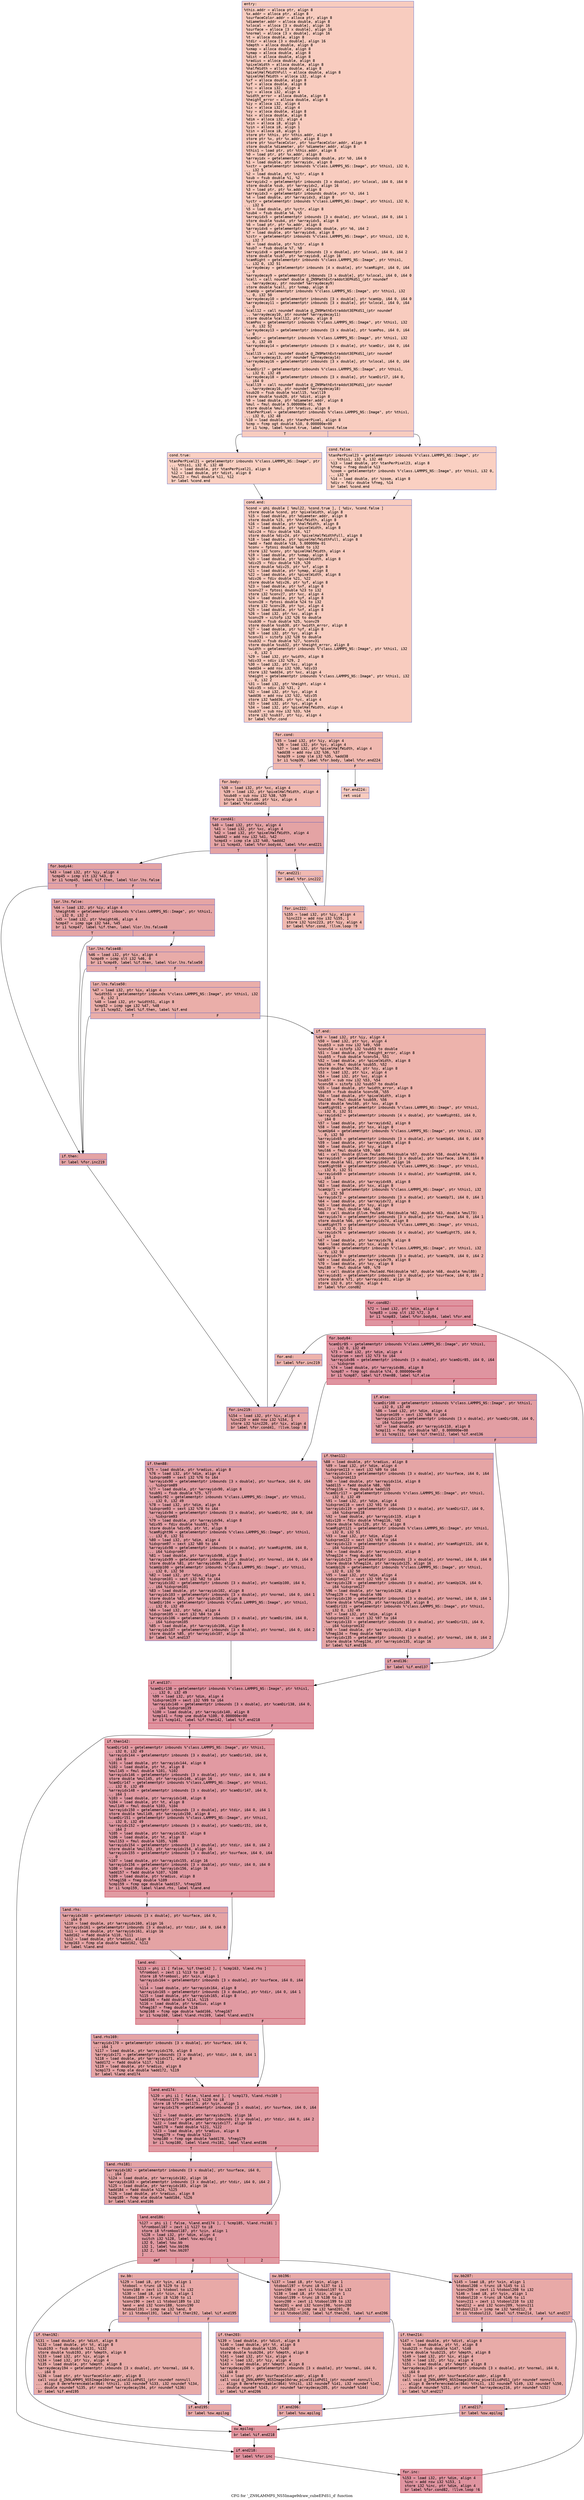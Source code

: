 digraph "CFG for '_ZN9LAMMPS_NS5Image9draw_cubeEPdS1_d' function" {
	label="CFG for '_ZN9LAMMPS_NS5Image9draw_cubeEPdS1_d' function";

	Node0x55d9531df040 [shape=record,color="#3d50c3ff", style=filled, fillcolor="#f08b6e70" fontname="Courier",label="{entry:\l|  %this.addr = alloca ptr, align 8\l  %x.addr = alloca ptr, align 8\l  %surfaceColor.addr = alloca ptr, align 8\l  %diameter.addr = alloca double, align 8\l  %xlocal = alloca [3 x double], align 16\l  %surface = alloca [3 x double], align 16\l  %normal = alloca [3 x double], align 16\l  %t = alloca double, align 8\l  %tdir = alloca [3 x double], align 16\l  %depth = alloca double, align 8\l  %xmap = alloca double, align 8\l  %ymap = alloca double, align 8\l  %dist = alloca double, align 8\l  %radius = alloca double, align 8\l  %pixelWidth = alloca double, align 8\l  %halfWidth = alloca double, align 8\l  %pixelHalfWidthFull = alloca double, align 8\l  %pixelHalfWidth = alloca i32, align 4\l  %xf = alloca double, align 8\l  %yf = alloca double, align 8\l  %xc = alloca i32, align 4\l  %yc = alloca i32, align 4\l  %width_error = alloca double, align 8\l  %height_error = alloca double, align 8\l  %iy = alloca i32, align 4\l  %ix = alloca i32, align 4\l  %sy = alloca double, align 8\l  %sx = alloca double, align 8\l  %dim = alloca i32, align 4\l  %xin = alloca i8, align 1\l  %yin = alloca i8, align 1\l  %zin = alloca i8, align 1\l  store ptr %this, ptr %this.addr, align 8\l  store ptr %x, ptr %x.addr, align 8\l  store ptr %surfaceColor, ptr %surfaceColor.addr, align 8\l  store double %diameter, ptr %diameter.addr, align 8\l  %this1 = load ptr, ptr %this.addr, align 8\l  %0 = load ptr, ptr %x.addr, align 8\l  %arrayidx = getelementptr inbounds double, ptr %0, i64 0\l  %1 = load double, ptr %arrayidx, align 8\l  %xctr = getelementptr inbounds %\"class.LAMMPS_NS::Image\", ptr %this1, i32 0,\l... i32 5\l  %2 = load double, ptr %xctr, align 8\l  %sub = fsub double %1, %2\l  %arrayidx2 = getelementptr inbounds [3 x double], ptr %xlocal, i64 0, i64 0\l  store double %sub, ptr %arrayidx2, align 16\l  %3 = load ptr, ptr %x.addr, align 8\l  %arrayidx3 = getelementptr inbounds double, ptr %3, i64 1\l  %4 = load double, ptr %arrayidx3, align 8\l  %yctr = getelementptr inbounds %\"class.LAMMPS_NS::Image\", ptr %this1, i32 0,\l... i32 6\l  %5 = load double, ptr %yctr, align 8\l  %sub4 = fsub double %4, %5\l  %arrayidx5 = getelementptr inbounds [3 x double], ptr %xlocal, i64 0, i64 1\l  store double %sub4, ptr %arrayidx5, align 8\l  %6 = load ptr, ptr %x.addr, align 8\l  %arrayidx6 = getelementptr inbounds double, ptr %6, i64 2\l  %7 = load double, ptr %arrayidx6, align 8\l  %zctr = getelementptr inbounds %\"class.LAMMPS_NS::Image\", ptr %this1, i32 0,\l... i32 7\l  %8 = load double, ptr %zctr, align 8\l  %sub7 = fsub double %7, %8\l  %arrayidx8 = getelementptr inbounds [3 x double], ptr %xlocal, i64 0, i64 2\l  store double %sub7, ptr %arrayidx8, align 16\l  %camRight = getelementptr inbounds %\"class.LAMMPS_NS::Image\", ptr %this1,\l... i32 0, i32 51\l  %arraydecay = getelementptr inbounds [4 x double], ptr %camRight, i64 0, i64\l... 0\l  %arraydecay9 = getelementptr inbounds [3 x double], ptr %xlocal, i64 0, i64 0\l  %call = call noundef double @_ZN9MathExtra4dot3EPKdS1_(ptr noundef\l... %arraydecay, ptr noundef %arraydecay9)\l  store double %call, ptr %xmap, align 8\l  %camUp = getelementptr inbounds %\"class.LAMMPS_NS::Image\", ptr %this1, i32\l... 0, i32 50\l  %arraydecay10 = getelementptr inbounds [3 x double], ptr %camUp, i64 0, i64 0\l  %arraydecay11 = getelementptr inbounds [3 x double], ptr %xlocal, i64 0, i64\l... 0\l  %call12 = call noundef double @_ZN9MathExtra4dot3EPKdS1_(ptr noundef\l... %arraydecay10, ptr noundef %arraydecay11)\l  store double %call12, ptr %ymap, align 8\l  %camPos = getelementptr inbounds %\"class.LAMMPS_NS::Image\", ptr %this1, i32\l... 0, i32 52\l  %arraydecay13 = getelementptr inbounds [3 x double], ptr %camPos, i64 0, i64\l... 0\l  %camDir = getelementptr inbounds %\"class.LAMMPS_NS::Image\", ptr %this1, i32\l... 0, i32 49\l  %arraydecay14 = getelementptr inbounds [3 x double], ptr %camDir, i64 0, i64\l... 0\l  %call15 = call noundef double @_ZN9MathExtra4dot3EPKdS1_(ptr noundef\l... %arraydecay13, ptr noundef %arraydecay14)\l  %arraydecay16 = getelementptr inbounds [3 x double], ptr %xlocal, i64 0, i64\l... 0\l  %camDir17 = getelementptr inbounds %\"class.LAMMPS_NS::Image\", ptr %this1,\l... i32 0, i32 49\l  %arraydecay18 = getelementptr inbounds [3 x double], ptr %camDir17, i64 0,\l... i64 0\l  %call19 = call noundef double @_ZN9MathExtra4dot3EPKdS1_(ptr noundef\l... %arraydecay16, ptr noundef %arraydecay18)\l  %sub20 = fsub double %call15, %call19\l  store double %sub20, ptr %dist, align 8\l  %9 = load double, ptr %diameter.addr, align 8\l  %mul = fmul double 5.000000e-01, %9\l  store double %mul, ptr %radius, align 8\l  %tanPerPixel = getelementptr inbounds %\"class.LAMMPS_NS::Image\", ptr %this1,\l... i32 0, i32 48\l  %10 = load double, ptr %tanPerPixel, align 8\l  %cmp = fcmp ogt double %10, 0.000000e+00\l  br i1 %cmp, label %cond.true, label %cond.false\l|{<s0>T|<s1>F}}"];
	Node0x55d9531df040:s0 -> Node0x55d9531e8320[tooltip="entry -> cond.true\nProbability 50.00%" ];
	Node0x55d9531df040:s1 -> Node0x55d9531e8370[tooltip="entry -> cond.false\nProbability 50.00%" ];
	Node0x55d9531e8320 [shape=record,color="#3d50c3ff", style=filled, fillcolor="#f3947570" fontname="Courier",label="{cond.true:\l|  %tanPerPixel21 = getelementptr inbounds %\"class.LAMMPS_NS::Image\", ptr\l... %this1, i32 0, i32 48\l  %11 = load double, ptr %tanPerPixel21, align 8\l  %12 = load double, ptr %dist, align 8\l  %mul22 = fmul double %11, %12\l  br label %cond.end\l}"];
	Node0x55d9531e8320 -> Node0x55d9531e8710[tooltip="cond.true -> cond.end\nProbability 100.00%" ];
	Node0x55d9531e8370 [shape=record,color="#3d50c3ff", style=filled, fillcolor="#f3947570" fontname="Courier",label="{cond.false:\l|  %tanPerPixel23 = getelementptr inbounds %\"class.LAMMPS_NS::Image\", ptr\l... %this1, i32 0, i32 48\l  %13 = load double, ptr %tanPerPixel23, align 8\l  %fneg = fneg double %13\l  %zoom = getelementptr inbounds %\"class.LAMMPS_NS::Image\", ptr %this1, i32 0,\l... i32 9\l  %14 = load double, ptr %zoom, align 8\l  %div = fdiv double %fneg, %14\l  br label %cond.end\l}"];
	Node0x55d9531e8370 -> Node0x55d9531e8710[tooltip="cond.false -> cond.end\nProbability 100.00%" ];
	Node0x55d9531e8710 [shape=record,color="#3d50c3ff", style=filled, fillcolor="#f08b6e70" fontname="Courier",label="{cond.end:\l|  %cond = phi double [ %mul22, %cond.true ], [ %div, %cond.false ]\l  store double %cond, ptr %pixelWidth, align 8\l  %15 = load double, ptr %diameter.addr, align 8\l  store double %15, ptr %halfWidth, align 8\l  %16 = load double, ptr %halfWidth, align 8\l  %17 = load double, ptr %pixelWidth, align 8\l  %div24 = fdiv double %16, %17\l  store double %div24, ptr %pixelHalfWidthFull, align 8\l  %18 = load double, ptr %pixelHalfWidthFull, align 8\l  %add = fadd double %18, 5.000000e-01\l  %conv = fptosi double %add to i32\l  store i32 %conv, ptr %pixelHalfWidth, align 4\l  %19 = load double, ptr %xmap, align 8\l  %20 = load double, ptr %pixelWidth, align 8\l  %div25 = fdiv double %19, %20\l  store double %div25, ptr %xf, align 8\l  %21 = load double, ptr %ymap, align 8\l  %22 = load double, ptr %pixelWidth, align 8\l  %div26 = fdiv double %21, %22\l  store double %div26, ptr %yf, align 8\l  %23 = load double, ptr %xf, align 8\l  %conv27 = fptosi double %23 to i32\l  store i32 %conv27, ptr %xc, align 4\l  %24 = load double, ptr %yf, align 8\l  %conv28 = fptosi double %24 to i32\l  store i32 %conv28, ptr %yc, align 4\l  %25 = load double, ptr %xf, align 8\l  %26 = load i32, ptr %xc, align 4\l  %conv29 = sitofp i32 %26 to double\l  %sub30 = fsub double %25, %conv29\l  store double %sub30, ptr %width_error, align 8\l  %27 = load double, ptr %yf, align 8\l  %28 = load i32, ptr %yc, align 4\l  %conv31 = sitofp i32 %28 to double\l  %sub32 = fsub double %27, %conv31\l  store double %sub32, ptr %height_error, align 8\l  %width = getelementptr inbounds %\"class.LAMMPS_NS::Image\", ptr %this1, i32\l... 0, i32 1\l  %29 = load i32, ptr %width, align 8\l  %div33 = sdiv i32 %29, 2\l  %30 = load i32, ptr %xc, align 4\l  %add34 = add nsw i32 %30, %div33\l  store i32 %add34, ptr %xc, align 4\l  %height = getelementptr inbounds %\"class.LAMMPS_NS::Image\", ptr %this1, i32\l... 0, i32 2\l  %31 = load i32, ptr %height, align 4\l  %div35 = sdiv i32 %31, 2\l  %32 = load i32, ptr %yc, align 4\l  %add36 = add nsw i32 %32, %div35\l  store i32 %add36, ptr %yc, align 4\l  %33 = load i32, ptr %yc, align 4\l  %34 = load i32, ptr %pixelHalfWidth, align 4\l  %sub37 = sub nsw i32 %33, %34\l  store i32 %sub37, ptr %iy, align 4\l  br label %for.cond\l}"];
	Node0x55d9531e8710 -> Node0x55d9531e6b00[tooltip="cond.end -> for.cond\nProbability 100.00%" ];
	Node0x55d9531e6b00 [shape=record,color="#3d50c3ff", style=filled, fillcolor="#de614d70" fontname="Courier",label="{for.cond:\l|  %35 = load i32, ptr %iy, align 4\l  %36 = load i32, ptr %yc, align 4\l  %37 = load i32, ptr %pixelHalfWidth, align 4\l  %add38 = add nsw i32 %36, %37\l  %cmp39 = icmp sle i32 %35, %add38\l  br i1 %cmp39, label %for.body, label %for.end224\l|{<s0>T|<s1>F}}"];
	Node0x55d9531e6b00:s0 -> Node0x55d9531eb4e0[tooltip="for.cond -> for.body\nProbability 96.88%" ];
	Node0x55d9531e6b00:s1 -> Node0x55d9531eb530[tooltip="for.cond -> for.end224\nProbability 3.12%" ];
	Node0x55d9531eb4e0 [shape=record,color="#3d50c3ff", style=filled, fillcolor="#de614d70" fontname="Courier",label="{for.body:\l|  %38 = load i32, ptr %xc, align 4\l  %39 = load i32, ptr %pixelHalfWidth, align 4\l  %sub40 = sub nsw i32 %38, %39\l  store i32 %sub40, ptr %ix, align 4\l  br label %for.cond41\l}"];
	Node0x55d9531eb4e0 -> Node0x55d9531eb8b0[tooltip="for.body -> for.cond41\nProbability 100.00%" ];
	Node0x55d9531eb8b0 [shape=record,color="#3d50c3ff", style=filled, fillcolor="#c32e3170" fontname="Courier",label="{for.cond41:\l|  %40 = load i32, ptr %ix, align 4\l  %41 = load i32, ptr %xc, align 4\l  %42 = load i32, ptr %pixelHalfWidth, align 4\l  %add42 = add nsw i32 %41, %42\l  %cmp43 = icmp sle i32 %40, %add42\l  br i1 %cmp43, label %for.body44, label %for.end221\l|{<s0>T|<s1>F}}"];
	Node0x55d9531eb8b0:s0 -> Node0x55d9531ebc80[tooltip="for.cond41 -> for.body44\nProbability 96.88%" ];
	Node0x55d9531eb8b0:s1 -> Node0x55d9531ebd00[tooltip="for.cond41 -> for.end221\nProbability 3.12%" ];
	Node0x55d9531ebc80 [shape=record,color="#3d50c3ff", style=filled, fillcolor="#c32e3170" fontname="Courier",label="{for.body44:\l|  %43 = load i32, ptr %iy, align 4\l  %cmp45 = icmp slt i32 %43, 0\l  br i1 %cmp45, label %if.then, label %lor.lhs.false\l|{<s0>T|<s1>F}}"];
	Node0x55d9531ebc80:s0 -> Node0x55d9531ebf60[tooltip="for.body44 -> if.then\nProbability 37.50%" ];
	Node0x55d9531ebc80:s1 -> Node0x55d9531ebfd0[tooltip="for.body44 -> lor.lhs.false\nProbability 62.50%" ];
	Node0x55d9531ebfd0 [shape=record,color="#3d50c3ff", style=filled, fillcolor="#c5333470" fontname="Courier",label="{lor.lhs.false:\l|  %44 = load i32, ptr %iy, align 4\l  %height46 = getelementptr inbounds %\"class.LAMMPS_NS::Image\", ptr %this1,\l... i32 0, i32 2\l  %45 = load i32, ptr %height46, align 4\l  %cmp47 = icmp sge i32 %44, %45\l  br i1 %cmp47, label %if.then, label %lor.lhs.false48\l|{<s0>T|<s1>F}}"];
	Node0x55d9531ebfd0:s0 -> Node0x55d9531ebf60[tooltip="lor.lhs.false -> if.then\nProbability 50.00%" ];
	Node0x55d9531ebfd0:s1 -> Node0x55d9531ec3a0[tooltip="lor.lhs.false -> lor.lhs.false48\nProbability 50.00%" ];
	Node0x55d9531ec3a0 [shape=record,color="#3d50c3ff", style=filled, fillcolor="#cc403a70" fontname="Courier",label="{lor.lhs.false48:\l|  %46 = load i32, ptr %ix, align 4\l  %cmp49 = icmp slt i32 %46, 0\l  br i1 %cmp49, label %if.then, label %lor.lhs.false50\l|{<s0>T|<s1>F}}"];
	Node0x55d9531ec3a0:s0 -> Node0x55d9531ebf60[tooltip="lor.lhs.false48 -> if.then\nProbability 37.50%" ];
	Node0x55d9531ec3a0:s1 -> Node0x55d9531ec630[tooltip="lor.lhs.false48 -> lor.lhs.false50\nProbability 62.50%" ];
	Node0x55d9531ec630 [shape=record,color="#3d50c3ff", style=filled, fillcolor="#d0473d70" fontname="Courier",label="{lor.lhs.false50:\l|  %47 = load i32, ptr %ix, align 4\l  %width51 = getelementptr inbounds %\"class.LAMMPS_NS::Image\", ptr %this1, i32\l... 0, i32 1\l  %48 = load i32, ptr %width51, align 8\l  %cmp52 = icmp sge i32 %47, %48\l  br i1 %cmp52, label %if.then, label %if.end\l|{<s0>T|<s1>F}}"];
	Node0x55d9531ec630:s0 -> Node0x55d9531ebf60[tooltip="lor.lhs.false50 -> if.then\nProbability 50.00%" ];
	Node0x55d9531ec630:s1 -> Node0x55d9531ed200[tooltip="lor.lhs.false50 -> if.end\nProbability 50.00%" ];
	Node0x55d9531ebf60 [shape=record,color="#3d50c3ff", style=filled, fillcolor="#c32e3170" fontname="Courier",label="{if.then:\l|  br label %for.inc219\l}"];
	Node0x55d9531ebf60 -> Node0x55d9531ed320[tooltip="if.then -> for.inc219\nProbability 100.00%" ];
	Node0x55d9531ed200 [shape=record,color="#3d50c3ff", style=filled, fillcolor="#d6524470" fontname="Courier",label="{if.end:\l|  %49 = load i32, ptr %iy, align 4\l  %50 = load i32, ptr %yc, align 4\l  %sub53 = sub nsw i32 %49, %50\l  %conv54 = sitofp i32 %sub53 to double\l  %51 = load double, ptr %height_error, align 8\l  %sub55 = fsub double %conv54, %51\l  %52 = load double, ptr %pixelWidth, align 8\l  %mul56 = fmul double %sub55, %52\l  store double %mul56, ptr %sy, align 8\l  %53 = load i32, ptr %ix, align 4\l  %54 = load i32, ptr %xc, align 4\l  %sub57 = sub nsw i32 %53, %54\l  %conv58 = sitofp i32 %sub57 to double\l  %55 = load double, ptr %width_error, align 8\l  %sub59 = fsub double %conv58, %55\l  %56 = load double, ptr %pixelWidth, align 8\l  %mul60 = fmul double %sub59, %56\l  store double %mul60, ptr %sx, align 8\l  %camRight61 = getelementptr inbounds %\"class.LAMMPS_NS::Image\", ptr %this1,\l... i32 0, i32 51\l  %arrayidx62 = getelementptr inbounds [4 x double], ptr %camRight61, i64 0,\l... i64 0\l  %57 = load double, ptr %arrayidx62, align 8\l  %58 = load double, ptr %sx, align 8\l  %camUp64 = getelementptr inbounds %\"class.LAMMPS_NS::Image\", ptr %this1, i32\l... 0, i32 50\l  %arrayidx65 = getelementptr inbounds [3 x double], ptr %camUp64, i64 0, i64 0\l  %59 = load double, ptr %arrayidx65, align 8\l  %60 = load double, ptr %sy, align 8\l  %mul66 = fmul double %59, %60\l  %61 = call double @llvm.fmuladd.f64(double %57, double %58, double %mul66)\l  %arrayidx67 = getelementptr inbounds [3 x double], ptr %surface, i64 0, i64 0\l  store double %61, ptr %arrayidx67, align 16\l  %camRight68 = getelementptr inbounds %\"class.LAMMPS_NS::Image\", ptr %this1,\l... i32 0, i32 51\l  %arrayidx69 = getelementptr inbounds [4 x double], ptr %camRight68, i64 0,\l... i64 1\l  %62 = load double, ptr %arrayidx69, align 8\l  %63 = load double, ptr %sx, align 8\l  %camUp71 = getelementptr inbounds %\"class.LAMMPS_NS::Image\", ptr %this1, i32\l... 0, i32 50\l  %arrayidx72 = getelementptr inbounds [3 x double], ptr %camUp71, i64 0, i64 1\l  %64 = load double, ptr %arrayidx72, align 8\l  %65 = load double, ptr %sy, align 8\l  %mul73 = fmul double %64, %65\l  %66 = call double @llvm.fmuladd.f64(double %62, double %63, double %mul73)\l  %arrayidx74 = getelementptr inbounds [3 x double], ptr %surface, i64 0, i64 1\l  store double %66, ptr %arrayidx74, align 8\l  %camRight75 = getelementptr inbounds %\"class.LAMMPS_NS::Image\", ptr %this1,\l... i32 0, i32 51\l  %arrayidx76 = getelementptr inbounds [4 x double], ptr %camRight75, i64 0,\l... i64 2\l  %67 = load double, ptr %arrayidx76, align 8\l  %68 = load double, ptr %sx, align 8\l  %camUp78 = getelementptr inbounds %\"class.LAMMPS_NS::Image\", ptr %this1, i32\l... 0, i32 50\l  %arrayidx79 = getelementptr inbounds [3 x double], ptr %camUp78, i64 0, i64 2\l  %69 = load double, ptr %arrayidx79, align 8\l  %70 = load double, ptr %sy, align 8\l  %mul80 = fmul double %69, %70\l  %71 = call double @llvm.fmuladd.f64(double %67, double %68, double %mul80)\l  %arrayidx81 = getelementptr inbounds [3 x double], ptr %surface, i64 0, i64 2\l  store double %71, ptr %arrayidx81, align 16\l  store i32 0, ptr %dim, align 4\l  br label %for.cond82\l}"];
	Node0x55d9531ed200 -> Node0x55d9531ef9f0[tooltip="if.end -> for.cond82\nProbability 100.00%" ];
	Node0x55d9531ef9f0 [shape=record,color="#b70d28ff", style=filled, fillcolor="#b70d2870" fontname="Courier",label="{for.cond82:\l|  %72 = load i32, ptr %dim, align 4\l  %cmp83 = icmp slt i32 %72, 3\l  br i1 %cmp83, label %for.body84, label %for.end\l|{<s0>T|<s1>F}}"];
	Node0x55d9531ef9f0:s0 -> Node0x55d9531efbc0[tooltip="for.cond82 -> for.body84\nProbability 96.88%" ];
	Node0x55d9531ef9f0:s1 -> Node0x55d9531efc40[tooltip="for.cond82 -> for.end\nProbability 3.12%" ];
	Node0x55d9531efbc0 [shape=record,color="#b70d28ff", style=filled, fillcolor="#b70d2870" fontname="Courier",label="{for.body84:\l|  %camDir85 = getelementptr inbounds %\"class.LAMMPS_NS::Image\", ptr %this1,\l... i32 0, i32 49\l  %73 = load i32, ptr %dim, align 4\l  %idxprom = sext i32 %73 to i64\l  %arrayidx86 = getelementptr inbounds [3 x double], ptr %camDir85, i64 0, i64\l... %idxprom\l  %74 = load double, ptr %arrayidx86, align 8\l  %cmp87 = fcmp ogt double %74, 0.000000e+00\l  br i1 %cmp87, label %if.then88, label %if.else\l|{<s0>T|<s1>F}}"];
	Node0x55d9531efbc0:s0 -> Node0x55d9531f01c0[tooltip="for.body84 -> if.then88\nProbability 50.00%" ];
	Node0x55d9531efbc0:s1 -> Node0x55d9531f0240[tooltip="for.body84 -> if.else\nProbability 50.00%" ];
	Node0x55d9531f01c0 [shape=record,color="#3d50c3ff", style=filled, fillcolor="#be242e70" fontname="Courier",label="{if.then88:\l|  %75 = load double, ptr %radius, align 8\l  %76 = load i32, ptr %dim, align 4\l  %idxprom89 = sext i32 %76 to i64\l  %arrayidx90 = getelementptr inbounds [3 x double], ptr %surface, i64 0, i64\l... %idxprom89\l  %77 = load double, ptr %arrayidx90, align 8\l  %sub91 = fsub double %75, %77\l  %camDir92 = getelementptr inbounds %\"class.LAMMPS_NS::Image\", ptr %this1,\l... i32 0, i32 49\l  %78 = load i32, ptr %dim, align 4\l  %idxprom93 = sext i32 %78 to i64\l  %arrayidx94 = getelementptr inbounds [3 x double], ptr %camDir92, i64 0, i64\l... %idxprom93\l  %79 = load double, ptr %arrayidx94, align 8\l  %div95 = fdiv double %sub91, %79\l  store double %div95, ptr %t, align 8\l  %camRight96 = getelementptr inbounds %\"class.LAMMPS_NS::Image\", ptr %this1,\l... i32 0, i32 51\l  %80 = load i32, ptr %dim, align 4\l  %idxprom97 = sext i32 %80 to i64\l  %arrayidx98 = getelementptr inbounds [4 x double], ptr %camRight96, i64 0,\l... i64 %idxprom97\l  %81 = load double, ptr %arrayidx98, align 8\l  %arrayidx99 = getelementptr inbounds [3 x double], ptr %normal, i64 0, i64 0\l  store double %81, ptr %arrayidx99, align 16\l  %camUp100 = getelementptr inbounds %\"class.LAMMPS_NS::Image\", ptr %this1,\l... i32 0, i32 50\l  %82 = load i32, ptr %dim, align 4\l  %idxprom101 = sext i32 %82 to i64\l  %arrayidx102 = getelementptr inbounds [3 x double], ptr %camUp100, i64 0,\l... i64 %idxprom101\l  %83 = load double, ptr %arrayidx102, align 8\l  %arrayidx103 = getelementptr inbounds [3 x double], ptr %normal, i64 0, i64 1\l  store double %83, ptr %arrayidx103, align 8\l  %camDir104 = getelementptr inbounds %\"class.LAMMPS_NS::Image\", ptr %this1,\l... i32 0, i32 49\l  %84 = load i32, ptr %dim, align 4\l  %idxprom105 = sext i32 %84 to i64\l  %arrayidx106 = getelementptr inbounds [3 x double], ptr %camDir104, i64 0,\l... i64 %idxprom105\l  %85 = load double, ptr %arrayidx106, align 8\l  %arrayidx107 = getelementptr inbounds [3 x double], ptr %normal, i64 0, i64 2\l  store double %85, ptr %arrayidx107, align 16\l  br label %if.end137\l}"];
	Node0x55d9531f01c0 -> Node0x55d9531f1b80[tooltip="if.then88 -> if.end137\nProbability 100.00%" ];
	Node0x55d9531f0240 [shape=record,color="#3d50c3ff", style=filled, fillcolor="#be242e70" fontname="Courier",label="{if.else:\l|  %camDir108 = getelementptr inbounds %\"class.LAMMPS_NS::Image\", ptr %this1,\l... i32 0, i32 49\l  %86 = load i32, ptr %dim, align 4\l  %idxprom109 = sext i32 %86 to i64\l  %arrayidx110 = getelementptr inbounds [3 x double], ptr %camDir108, i64 0,\l... i64 %idxprom109\l  %87 = load double, ptr %arrayidx110, align 8\l  %cmp111 = fcmp olt double %87, 0.000000e+00\l  br i1 %cmp111, label %if.then112, label %if.end136\l|{<s0>T|<s1>F}}"];
	Node0x55d9531f0240:s0 -> Node0x55d9531f20a0[tooltip="if.else -> if.then112\nProbability 50.00%" ];
	Node0x55d9531f0240:s1 -> Node0x55d9531f2120[tooltip="if.else -> if.end136\nProbability 50.00%" ];
	Node0x55d9531f20a0 [shape=record,color="#3d50c3ff", style=filled, fillcolor="#c5333470" fontname="Courier",label="{if.then112:\l|  %88 = load double, ptr %radius, align 8\l  %89 = load i32, ptr %dim, align 4\l  %idxprom113 = sext i32 %89 to i64\l  %arrayidx114 = getelementptr inbounds [3 x double], ptr %surface, i64 0, i64\l... %idxprom113\l  %90 = load double, ptr %arrayidx114, align 8\l  %add115 = fadd double %88, %90\l  %fneg116 = fneg double %add115\l  %camDir117 = getelementptr inbounds %\"class.LAMMPS_NS::Image\", ptr %this1,\l... i32 0, i32 49\l  %91 = load i32, ptr %dim, align 4\l  %idxprom118 = sext i32 %91 to i64\l  %arrayidx119 = getelementptr inbounds [3 x double], ptr %camDir117, i64 0,\l... i64 %idxprom118\l  %92 = load double, ptr %arrayidx119, align 8\l  %div120 = fdiv double %fneg116, %92\l  store double %div120, ptr %t, align 8\l  %camRight121 = getelementptr inbounds %\"class.LAMMPS_NS::Image\", ptr %this1,\l... i32 0, i32 51\l  %93 = load i32, ptr %dim, align 4\l  %idxprom122 = sext i32 %93 to i64\l  %arrayidx123 = getelementptr inbounds [4 x double], ptr %camRight121, i64 0,\l... i64 %idxprom122\l  %94 = load double, ptr %arrayidx123, align 8\l  %fneg124 = fneg double %94\l  %arrayidx125 = getelementptr inbounds [3 x double], ptr %normal, i64 0, i64 0\l  store double %fneg124, ptr %arrayidx125, align 16\l  %camUp126 = getelementptr inbounds %\"class.LAMMPS_NS::Image\", ptr %this1,\l... i32 0, i32 50\l  %95 = load i32, ptr %dim, align 4\l  %idxprom127 = sext i32 %95 to i64\l  %arrayidx128 = getelementptr inbounds [3 x double], ptr %camUp126, i64 0,\l... i64 %idxprom127\l  %96 = load double, ptr %arrayidx128, align 8\l  %fneg129 = fneg double %96\l  %arrayidx130 = getelementptr inbounds [3 x double], ptr %normal, i64 0, i64 1\l  store double %fneg129, ptr %arrayidx130, align 8\l  %camDir131 = getelementptr inbounds %\"class.LAMMPS_NS::Image\", ptr %this1,\l... i32 0, i32 49\l  %97 = load i32, ptr %dim, align 4\l  %idxprom132 = sext i32 %97 to i64\l  %arrayidx133 = getelementptr inbounds [3 x double], ptr %camDir131, i64 0,\l... i64 %idxprom132\l  %98 = load double, ptr %arrayidx133, align 8\l  %fneg134 = fneg double %98\l  %arrayidx135 = getelementptr inbounds [3 x double], ptr %normal, i64 0, i64 2\l  store double %fneg134, ptr %arrayidx135, align 16\l  br label %if.end136\l}"];
	Node0x55d9531f20a0 -> Node0x55d9531f2120[tooltip="if.then112 -> if.end136\nProbability 100.00%" ];
	Node0x55d9531f2120 [shape=record,color="#3d50c3ff", style=filled, fillcolor="#be242e70" fontname="Courier",label="{if.end136:\l|  br label %if.end137\l}"];
	Node0x55d9531f2120 -> Node0x55d9531f1b80[tooltip="if.end136 -> if.end137\nProbability 100.00%" ];
	Node0x55d9531f1b80 [shape=record,color="#b70d28ff", style=filled, fillcolor="#b70d2870" fontname="Courier",label="{if.end137:\l|  %camDir138 = getelementptr inbounds %\"class.LAMMPS_NS::Image\", ptr %this1,\l... i32 0, i32 49\l  %99 = load i32, ptr %dim, align 4\l  %idxprom139 = sext i32 %99 to i64\l  %arrayidx140 = getelementptr inbounds [3 x double], ptr %camDir138, i64 0,\l... i64 %idxprom139\l  %100 = load double, ptr %arrayidx140, align 8\l  %cmp141 = fcmp une double %100, 0.000000e+00\l  br i1 %cmp141, label %if.then142, label %if.end218\l|{<s0>T|<s1>F}}"];
	Node0x55d9531f1b80:s0 -> Node0x55d9531f5600[tooltip="if.end137 -> if.then142\nProbability 62.50%" ];
	Node0x55d9531f1b80:s1 -> Node0x55d9531f5650[tooltip="if.end137 -> if.end218\nProbability 37.50%" ];
	Node0x55d9531f5600 [shape=record,color="#b70d28ff", style=filled, fillcolor="#bb1b2c70" fontname="Courier",label="{if.then142:\l|  %camDir143 = getelementptr inbounds %\"class.LAMMPS_NS::Image\", ptr %this1,\l... i32 0, i32 49\l  %arrayidx144 = getelementptr inbounds [3 x double], ptr %camDir143, i64 0,\l... i64 0\l  %101 = load double, ptr %arrayidx144, align 8\l  %102 = load double, ptr %t, align 8\l  %mul145 = fmul double %101, %102\l  %arrayidx146 = getelementptr inbounds [3 x double], ptr %tdir, i64 0, i64 0\l  store double %mul145, ptr %arrayidx146, align 16\l  %camDir147 = getelementptr inbounds %\"class.LAMMPS_NS::Image\", ptr %this1,\l... i32 0, i32 49\l  %arrayidx148 = getelementptr inbounds [3 x double], ptr %camDir147, i64 0,\l... i64 1\l  %103 = load double, ptr %arrayidx148, align 8\l  %104 = load double, ptr %t, align 8\l  %mul149 = fmul double %103, %104\l  %arrayidx150 = getelementptr inbounds [3 x double], ptr %tdir, i64 0, i64 1\l  store double %mul149, ptr %arrayidx150, align 8\l  %camDir151 = getelementptr inbounds %\"class.LAMMPS_NS::Image\", ptr %this1,\l... i32 0, i32 49\l  %arrayidx152 = getelementptr inbounds [3 x double], ptr %camDir151, i64 0,\l... i64 2\l  %105 = load double, ptr %arrayidx152, align 8\l  %106 = load double, ptr %t, align 8\l  %mul153 = fmul double %105, %106\l  %arrayidx154 = getelementptr inbounds [3 x double], ptr %tdir, i64 0, i64 2\l  store double %mul153, ptr %arrayidx154, align 16\l  %arrayidx155 = getelementptr inbounds [3 x double], ptr %surface, i64 0, i64\l... 0\l  %107 = load double, ptr %arrayidx155, align 16\l  %arrayidx156 = getelementptr inbounds [3 x double], ptr %tdir, i64 0, i64 0\l  %108 = load double, ptr %arrayidx156, align 16\l  %add157 = fadd double %107, %108\l  %109 = load double, ptr %radius, align 8\l  %fneg158 = fneg double %109\l  %cmp159 = fcmp oge double %add157, %fneg158\l  br i1 %cmp159, label %land.rhs, label %land.end\l|{<s0>T|<s1>F}}"];
	Node0x55d9531f5600:s0 -> Node0x55d9531f6c30[tooltip="if.then142 -> land.rhs\nProbability 50.00%" ];
	Node0x55d9531f5600:s1 -> Node0x55d9531f6cb0[tooltip="if.then142 -> land.end\nProbability 50.00%" ];
	Node0x55d9531f6c30 [shape=record,color="#3d50c3ff", style=filled, fillcolor="#c32e3170" fontname="Courier",label="{land.rhs:\l|  %arrayidx160 = getelementptr inbounds [3 x double], ptr %surface, i64 0,\l... i64 0\l  %110 = load double, ptr %arrayidx160, align 16\l  %arrayidx161 = getelementptr inbounds [3 x double], ptr %tdir, i64 0, i64 0\l  %111 = load double, ptr %arrayidx161, align 16\l  %add162 = fadd double %110, %111\l  %112 = load double, ptr %radius, align 8\l  %cmp163 = fcmp ole double %add162, %112\l  br label %land.end\l}"];
	Node0x55d9531f6c30 -> Node0x55d9531f6cb0[tooltip="land.rhs -> land.end\nProbability 100.00%" ];
	Node0x55d9531f6cb0 [shape=record,color="#b70d28ff", style=filled, fillcolor="#bb1b2c70" fontname="Courier",label="{land.end:\l|  %113 = phi i1 [ false, %if.then142 ], [ %cmp163, %land.rhs ]\l  %frombool = zext i1 %113 to i8\l  store i8 %frombool, ptr %xin, align 1\l  %arrayidx164 = getelementptr inbounds [3 x double], ptr %surface, i64 0, i64\l... 1\l  %114 = load double, ptr %arrayidx164, align 8\l  %arrayidx165 = getelementptr inbounds [3 x double], ptr %tdir, i64 0, i64 1\l  %115 = load double, ptr %arrayidx165, align 8\l  %add166 = fadd double %114, %115\l  %116 = load double, ptr %radius, align 8\l  %fneg167 = fneg double %116\l  %cmp168 = fcmp oge double %add166, %fneg167\l  br i1 %cmp168, label %land.rhs169, label %land.end174\l|{<s0>T|<s1>F}}"];
	Node0x55d9531f6cb0:s0 -> Node0x55d9531f79a0[tooltip="land.end -> land.rhs169\nProbability 50.00%" ];
	Node0x55d9531f6cb0:s1 -> Node0x55d9531f7a80[tooltip="land.end -> land.end174\nProbability 50.00%" ];
	Node0x55d9531f79a0 [shape=record,color="#3d50c3ff", style=filled, fillcolor="#c32e3170" fontname="Courier",label="{land.rhs169:\l|  %arrayidx170 = getelementptr inbounds [3 x double], ptr %surface, i64 0,\l... i64 1\l  %117 = load double, ptr %arrayidx170, align 8\l  %arrayidx171 = getelementptr inbounds [3 x double], ptr %tdir, i64 0, i64 1\l  %118 = load double, ptr %arrayidx171, align 8\l  %add172 = fadd double %117, %118\l  %119 = load double, ptr %radius, align 8\l  %cmp173 = fcmp ole double %add172, %119\l  br label %land.end174\l}"];
	Node0x55d9531f79a0 -> Node0x55d9531f7a80[tooltip="land.rhs169 -> land.end174\nProbability 100.00%" ];
	Node0x55d9531f7a80 [shape=record,color="#b70d28ff", style=filled, fillcolor="#bb1b2c70" fontname="Courier",label="{land.end174:\l|  %120 = phi i1 [ false, %land.end ], [ %cmp173, %land.rhs169 ]\l  %frombool175 = zext i1 %120 to i8\l  store i8 %frombool175, ptr %yin, align 1\l  %arrayidx176 = getelementptr inbounds [3 x double], ptr %surface, i64 0, i64\l... 2\l  %121 = load double, ptr %arrayidx176, align 16\l  %arrayidx177 = getelementptr inbounds [3 x double], ptr %tdir, i64 0, i64 2\l  %122 = load double, ptr %arrayidx177, align 16\l  %add178 = fadd double %121, %122\l  %123 = load double, ptr %radius, align 8\l  %fneg179 = fneg double %123\l  %cmp180 = fcmp oge double %add178, %fneg179\l  br i1 %cmp180, label %land.rhs181, label %land.end186\l|{<s0>T|<s1>F}}"];
	Node0x55d9531f7a80:s0 -> Node0x55d9531f87d0[tooltip="land.end174 -> land.rhs181\nProbability 50.00%" ];
	Node0x55d9531f7a80:s1 -> Node0x55d9531f88b0[tooltip="land.end174 -> land.end186\nProbability 50.00%" ];
	Node0x55d9531f87d0 [shape=record,color="#3d50c3ff", style=filled, fillcolor="#c32e3170" fontname="Courier",label="{land.rhs181:\l|  %arrayidx182 = getelementptr inbounds [3 x double], ptr %surface, i64 0,\l... i64 2\l  %124 = load double, ptr %arrayidx182, align 16\l  %arrayidx183 = getelementptr inbounds [3 x double], ptr %tdir, i64 0, i64 2\l  %125 = load double, ptr %arrayidx183, align 16\l  %add184 = fadd double %124, %125\l  %126 = load double, ptr %radius, align 8\l  %cmp185 = fcmp ole double %add184, %126\l  br label %land.end186\l}"];
	Node0x55d9531f87d0 -> Node0x55d9531f88b0[tooltip="land.rhs181 -> land.end186\nProbability 100.00%" ];
	Node0x55d9531f88b0 [shape=record,color="#b70d28ff", style=filled, fillcolor="#bb1b2c70" fontname="Courier",label="{land.end186:\l|  %127 = phi i1 [ false, %land.end174 ], [ %cmp185, %land.rhs181 ]\l  %frombool187 = zext i1 %127 to i8\l  store i8 %frombool187, ptr %zin, align 1\l  %128 = load i32, ptr %dim, align 4\l  switch i32 %128, label %sw.epilog [\l    i32 0, label %sw.bb\l    i32 1, label %sw.bb196\l    i32 2, label %sw.bb207\l  ]\l|{<s0>def|<s1>0|<s2>1|<s3>2}}"];
	Node0x55d9531f88b0:s0 -> Node0x55d9531f9130[tooltip="land.end186 -> sw.epilog\nProbability 25.00%" ];
	Node0x55d9531f88b0:s1 -> Node0x55d9531f9210[tooltip="land.end186 -> sw.bb\nProbability 25.00%" ];
	Node0x55d9531f88b0:s2 -> Node0x55d9531f92e0[tooltip="land.end186 -> sw.bb196\nProbability 25.00%" ];
	Node0x55d9531f88b0:s3 -> Node0x55d9531f93c0[tooltip="land.end186 -> sw.bb207\nProbability 25.00%" ];
	Node0x55d9531f9210 [shape=record,color="#3d50c3ff", style=filled, fillcolor="#ca3b3770" fontname="Courier",label="{sw.bb:\l|  %129 = load i8, ptr %yin, align 1\l  %tobool = trunc i8 %129 to i1\l  %conv188 = zext i1 %tobool to i32\l  %130 = load i8, ptr %zin, align 1\l  %tobool189 = trunc i8 %130 to i1\l  %conv190 = zext i1 %tobool189 to i32\l  %and = and i32 %conv188, %conv190\l  %tobool191 = icmp ne i32 %and, 0\l  br i1 %tobool191, label %if.then192, label %if.end195\l|{<s0>T|<s1>F}}"];
	Node0x55d9531f9210:s0 -> Node0x55d9531f99c0[tooltip="sw.bb -> if.then192\nProbability 62.50%" ];
	Node0x55d9531f9210:s1 -> Node0x55d9531f9a40[tooltip="sw.bb -> if.end195\nProbability 37.50%" ];
	Node0x55d9531f99c0 [shape=record,color="#3d50c3ff", style=filled, fillcolor="#cc403a70" fontname="Courier",label="{if.then192:\l|  %131 = load double, ptr %dist, align 8\l  %132 = load double, ptr %t, align 8\l  %sub193 = fsub double %131, %132\l  store double %sub193, ptr %depth, align 8\l  %133 = load i32, ptr %ix, align 4\l  %134 = load i32, ptr %iy, align 4\l  %135 = load double, ptr %depth, align 8\l  %arraydecay194 = getelementptr inbounds [3 x double], ptr %normal, i64 0,\l... i64 0\l  %136 = load ptr, ptr %surfaceColor.addr, align 8\l  call void @_ZN9LAMMPS_NS5Image10draw_pixelEiidPdS1_(ptr noundef nonnull\l... align 8 dereferenceable(864) %this1, i32 noundef %133, i32 noundef %134,\l... double noundef %135, ptr noundef %arraydecay194, ptr noundef %136)\l  br label %if.end195\l}"];
	Node0x55d9531f99c0 -> Node0x55d9531f9a40[tooltip="if.then192 -> if.end195\nProbability 100.00%" ];
	Node0x55d9531f9a40 [shape=record,color="#3d50c3ff", style=filled, fillcolor="#ca3b3770" fontname="Courier",label="{if.end195:\l|  br label %sw.epilog\l}"];
	Node0x55d9531f9a40 -> Node0x55d9531f9130[tooltip="if.end195 -> sw.epilog\nProbability 100.00%" ];
	Node0x55d9531f92e0 [shape=record,color="#3d50c3ff", style=filled, fillcolor="#ca3b3770" fontname="Courier",label="{sw.bb196:\l|  %137 = load i8, ptr %xin, align 1\l  %tobool197 = trunc i8 %137 to i1\l  %conv198 = zext i1 %tobool197 to i32\l  %138 = load i8, ptr %zin, align 1\l  %tobool199 = trunc i8 %138 to i1\l  %conv200 = zext i1 %tobool199 to i32\l  %and201 = and i32 %conv198, %conv200\l  %tobool202 = icmp ne i32 %and201, 0\l  br i1 %tobool202, label %if.then203, label %if.end206\l|{<s0>T|<s1>F}}"];
	Node0x55d9531f92e0:s0 -> Node0x55d9531fa890[tooltip="sw.bb196 -> if.then203\nProbability 62.50%" ];
	Node0x55d9531f92e0:s1 -> Node0x55d9531fa910[tooltip="sw.bb196 -> if.end206\nProbability 37.50%" ];
	Node0x55d9531fa890 [shape=record,color="#3d50c3ff", style=filled, fillcolor="#cc403a70" fontname="Courier",label="{if.then203:\l|  %139 = load double, ptr %dist, align 8\l  %140 = load double, ptr %t, align 8\l  %sub204 = fsub double %139, %140\l  store double %sub204, ptr %depth, align 8\l  %141 = load i32, ptr %ix, align 4\l  %142 = load i32, ptr %iy, align 4\l  %143 = load double, ptr %depth, align 8\l  %arraydecay205 = getelementptr inbounds [3 x double], ptr %normal, i64 0,\l... i64 0\l  %144 = load ptr, ptr %surfaceColor.addr, align 8\l  call void @_ZN9LAMMPS_NS5Image10draw_pixelEiidPdS1_(ptr noundef nonnull\l... align 8 dereferenceable(864) %this1, i32 noundef %141, i32 noundef %142,\l... double noundef %143, ptr noundef %arraydecay205, ptr noundef %144)\l  br label %if.end206\l}"];
	Node0x55d9531fa890 -> Node0x55d9531fa910[tooltip="if.then203 -> if.end206\nProbability 100.00%" ];
	Node0x55d9531fa910 [shape=record,color="#3d50c3ff", style=filled, fillcolor="#ca3b3770" fontname="Courier",label="{if.end206:\l|  br label %sw.epilog\l}"];
	Node0x55d9531fa910 -> Node0x55d9531f9130[tooltip="if.end206 -> sw.epilog\nProbability 100.00%" ];
	Node0x55d9531f93c0 [shape=record,color="#3d50c3ff", style=filled, fillcolor="#ca3b3770" fontname="Courier",label="{sw.bb207:\l|  %145 = load i8, ptr %xin, align 1\l  %tobool208 = trunc i8 %145 to i1\l  %conv209 = zext i1 %tobool208 to i32\l  %146 = load i8, ptr %yin, align 1\l  %tobool210 = trunc i8 %146 to i1\l  %conv211 = zext i1 %tobool210 to i32\l  %and212 = and i32 %conv209, %conv211\l  %tobool213 = icmp ne i32 %and212, 0\l  br i1 %tobool213, label %if.then214, label %if.end217\l|{<s0>T|<s1>F}}"];
	Node0x55d9531f93c0:s0 -> Node0x55d9531fb6c0[tooltip="sw.bb207 -> if.then214\nProbability 62.50%" ];
	Node0x55d9531f93c0:s1 -> Node0x55d9531fb740[tooltip="sw.bb207 -> if.end217\nProbability 37.50%" ];
	Node0x55d9531fb6c0 [shape=record,color="#3d50c3ff", style=filled, fillcolor="#cc403a70" fontname="Courier",label="{if.then214:\l|  %147 = load double, ptr %dist, align 8\l  %148 = load double, ptr %t, align 8\l  %sub215 = fsub double %147, %148\l  store double %sub215, ptr %depth, align 8\l  %149 = load i32, ptr %ix, align 4\l  %150 = load i32, ptr %iy, align 4\l  %151 = load double, ptr %depth, align 8\l  %arraydecay216 = getelementptr inbounds [3 x double], ptr %normal, i64 0,\l... i64 0\l  %152 = load ptr, ptr %surfaceColor.addr, align 8\l  call void @_ZN9LAMMPS_NS5Image10draw_pixelEiidPdS1_(ptr noundef nonnull\l... align 8 dereferenceable(864) %this1, i32 noundef %149, i32 noundef %150,\l... double noundef %151, ptr noundef %arraydecay216, ptr noundef %152)\l  br label %if.end217\l}"];
	Node0x55d9531fb6c0 -> Node0x55d9531fb740[tooltip="if.then214 -> if.end217\nProbability 100.00%" ];
	Node0x55d9531fb740 [shape=record,color="#3d50c3ff", style=filled, fillcolor="#ca3b3770" fontname="Courier",label="{if.end217:\l|  br label %sw.epilog\l}"];
	Node0x55d9531fb740 -> Node0x55d9531f9130[tooltip="if.end217 -> sw.epilog\nProbability 100.00%" ];
	Node0x55d9531f9130 [shape=record,color="#b70d28ff", style=filled, fillcolor="#bb1b2c70" fontname="Courier",label="{sw.epilog:\l|  br label %if.end218\l}"];
	Node0x55d9531f9130 -> Node0x55d9531f5650[tooltip="sw.epilog -> if.end218\nProbability 100.00%" ];
	Node0x55d9531f5650 [shape=record,color="#b70d28ff", style=filled, fillcolor="#b70d2870" fontname="Courier",label="{if.end218:\l|  br label %for.inc\l}"];
	Node0x55d9531f5650 -> Node0x55d9531fc130[tooltip="if.end218 -> for.inc\nProbability 100.00%" ];
	Node0x55d9531fc130 [shape=record,color="#b70d28ff", style=filled, fillcolor="#b70d2870" fontname="Courier",label="{for.inc:\l|  %153 = load i32, ptr %dim, align 4\l  %inc = add nsw i32 %153, 1\l  store i32 %inc, ptr %dim, align 4\l  br label %for.cond82, !llvm.loop !6\l}"];
	Node0x55d9531fc130 -> Node0x55d9531ef9f0[tooltip="for.inc -> for.cond82\nProbability 100.00%" ];
	Node0x55d9531efc40 [shape=record,color="#3d50c3ff", style=filled, fillcolor="#d6524470" fontname="Courier",label="{for.end:\l|  br label %for.inc219\l}"];
	Node0x55d9531efc40 -> Node0x55d9531ed320[tooltip="for.end -> for.inc219\nProbability 100.00%" ];
	Node0x55d9531ed320 [shape=record,color="#3d50c3ff", style=filled, fillcolor="#c32e3170" fontname="Courier",label="{for.inc219:\l|  %154 = load i32, ptr %ix, align 4\l  %inc220 = add nsw i32 %154, 1\l  store i32 %inc220, ptr %ix, align 4\l  br label %for.cond41, !llvm.loop !8\l}"];
	Node0x55d9531ed320 -> Node0x55d9531eb8b0[tooltip="for.inc219 -> for.cond41\nProbability 100.00%" ];
	Node0x55d9531ebd00 [shape=record,color="#3d50c3ff", style=filled, fillcolor="#de614d70" fontname="Courier",label="{for.end221:\l|  br label %for.inc222\l}"];
	Node0x55d9531ebd00 -> Node0x55d9531fc8e0[tooltip="for.end221 -> for.inc222\nProbability 100.00%" ];
	Node0x55d9531fc8e0 [shape=record,color="#3d50c3ff", style=filled, fillcolor="#de614d70" fontname="Courier",label="{for.inc222:\l|  %155 = load i32, ptr %iy, align 4\l  %inc223 = add nsw i32 %155, 1\l  store i32 %inc223, ptr %iy, align 4\l  br label %for.cond, !llvm.loop !9\l}"];
	Node0x55d9531fc8e0 -> Node0x55d9531e6b00[tooltip="for.inc222 -> for.cond\nProbability 100.00%" ];
	Node0x55d9531eb530 [shape=record,color="#3d50c3ff", style=filled, fillcolor="#f08b6e70" fontname="Courier",label="{for.end224:\l|  ret void\l}"];
}
